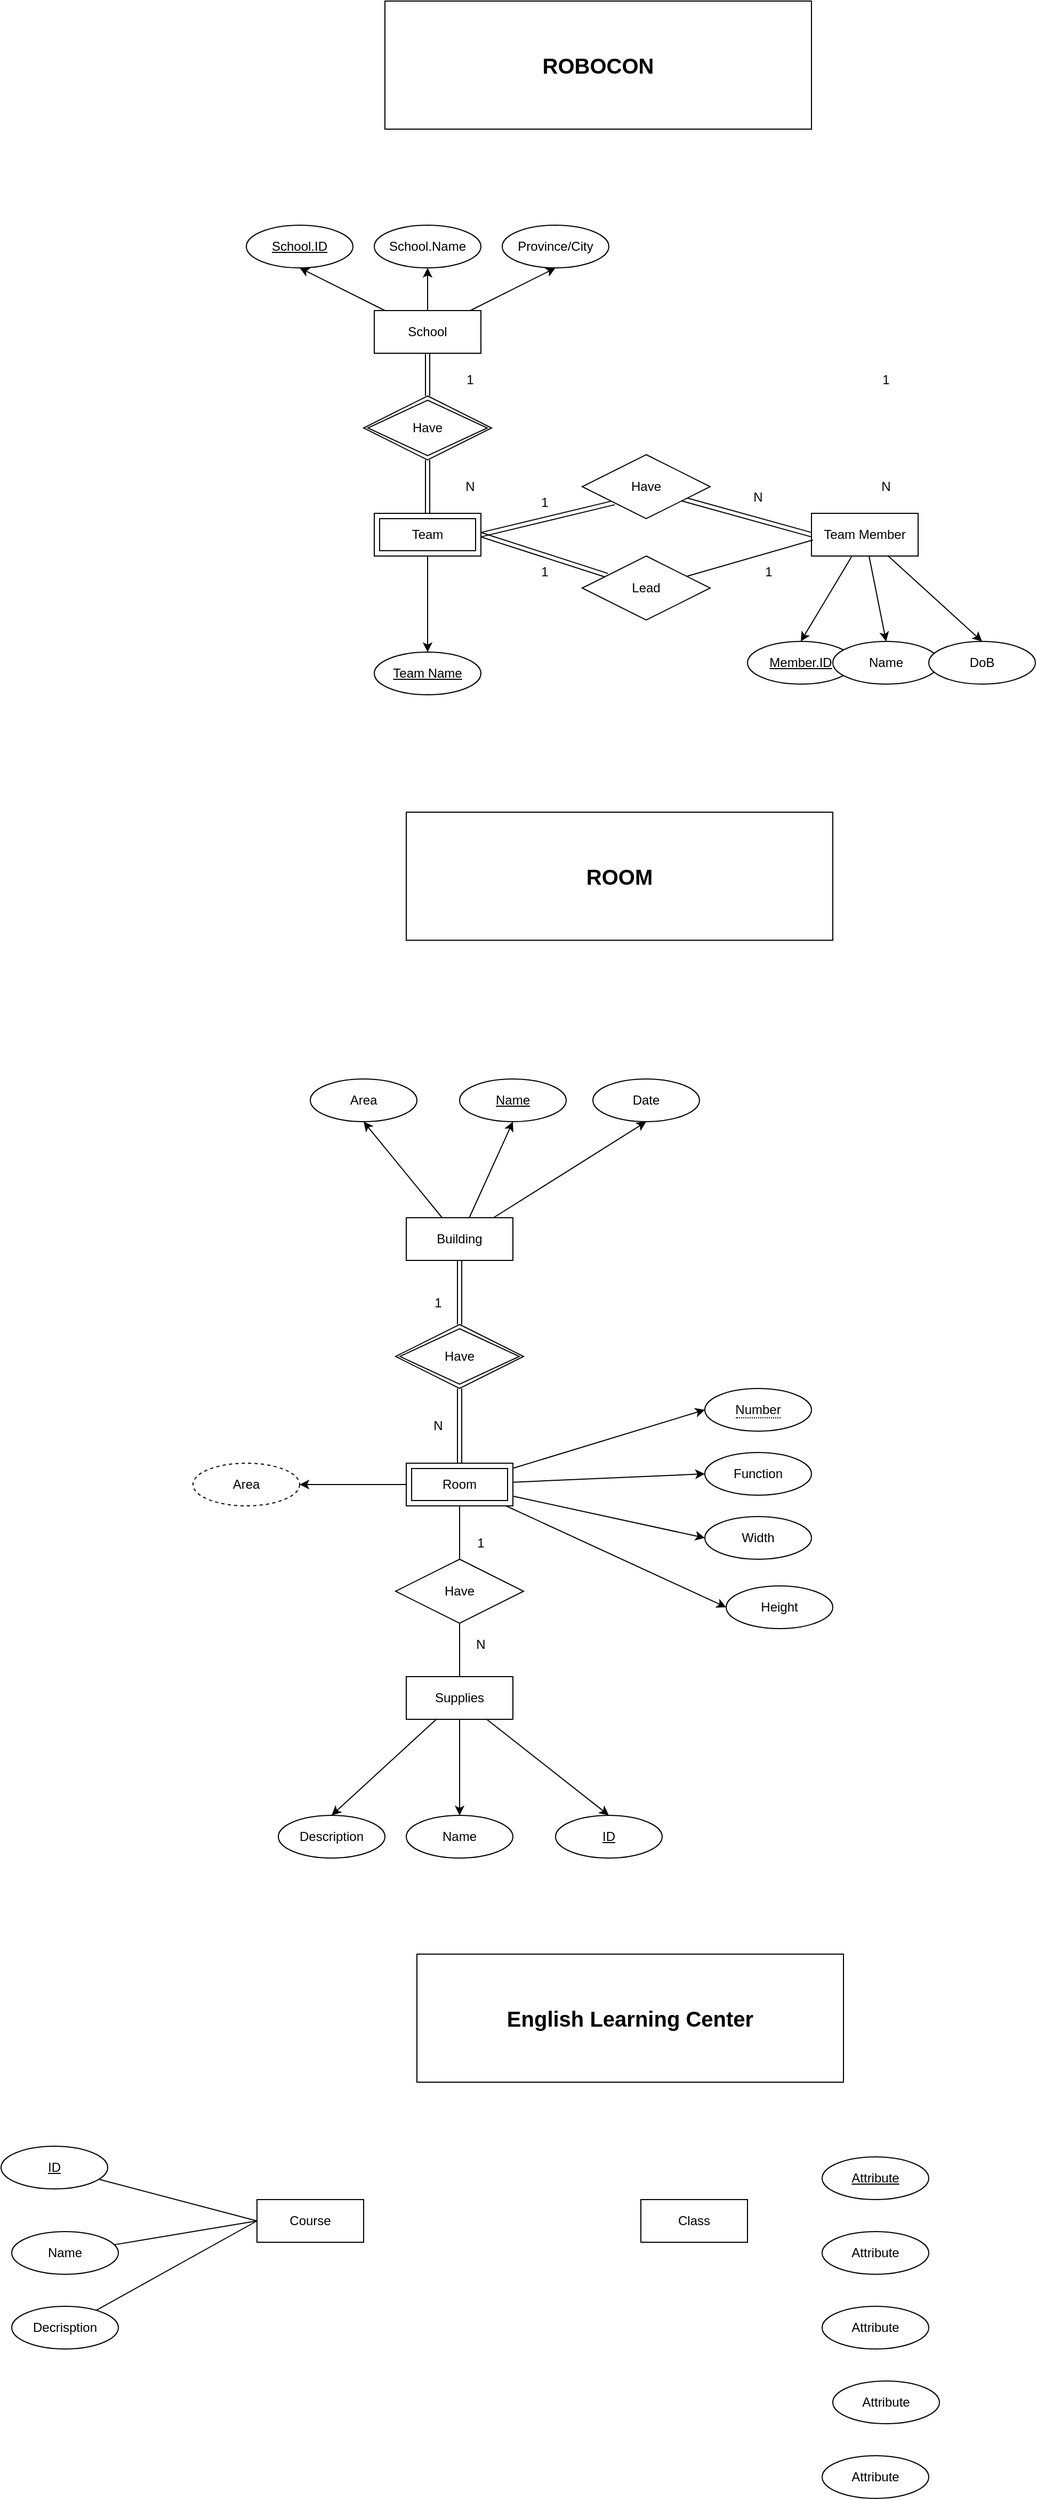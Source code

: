 <mxfile version="21.7.5" type="github">
  <diagram id="R2lEEEUBdFMjLlhIrx00" name="Page-1">
    <mxGraphModel dx="1579" dy="860" grid="1" gridSize="10" guides="1" tooltips="1" connect="1" arrows="1" fold="1" page="1" pageScale="1" pageWidth="850" pageHeight="1100" math="0" shadow="0" extFonts="Permanent Marker^https://fonts.googleapis.com/css?family=Permanent+Marker">
      <root>
        <mxCell id="0" />
        <mxCell id="1" parent="0" />
        <mxCell id="Wuv9j8n0uz5xH8MKSZqj-2" value="&lt;font style=&quot;font-size: 20px;&quot;&gt;&lt;b&gt;ROBOCON&lt;/b&gt;&lt;/font&gt;" style="rounded=0;whiteSpace=wrap;html=1;" vertex="1" parent="1">
          <mxGeometry x="240" y="40" width="400" height="120" as="geometry" />
        </mxCell>
        <mxCell id="Wuv9j8n0uz5xH8MKSZqj-11" style="rounded=0;orthogonalLoop=1;jettySize=auto;html=1;entryX=0.5;entryY=1;entryDx=0;entryDy=0;" edge="1" parent="1" source="Wuv9j8n0uz5xH8MKSZqj-3" target="Wuv9j8n0uz5xH8MKSZqj-8">
          <mxGeometry relative="1" as="geometry" />
        </mxCell>
        <mxCell id="Wuv9j8n0uz5xH8MKSZqj-12" style="rounded=0;orthogonalLoop=1;jettySize=auto;html=1;entryX=0.5;entryY=1;entryDx=0;entryDy=0;" edge="1" parent="1" source="Wuv9j8n0uz5xH8MKSZqj-3" target="Wuv9j8n0uz5xH8MKSZqj-9">
          <mxGeometry relative="1" as="geometry" />
        </mxCell>
        <mxCell id="Wuv9j8n0uz5xH8MKSZqj-13" style="rounded=0;orthogonalLoop=1;jettySize=auto;html=1;entryX=0.5;entryY=1;entryDx=0;entryDy=0;" edge="1" parent="1" source="Wuv9j8n0uz5xH8MKSZqj-3" target="Wuv9j8n0uz5xH8MKSZqj-10">
          <mxGeometry relative="1" as="geometry" />
        </mxCell>
        <mxCell id="Wuv9j8n0uz5xH8MKSZqj-3" value="School" style="whiteSpace=wrap;html=1;align=center;" vertex="1" parent="1">
          <mxGeometry x="230" y="330" width="100" height="40" as="geometry" />
        </mxCell>
        <mxCell id="Wuv9j8n0uz5xH8MKSZqj-20" style="rounded=0;orthogonalLoop=1;jettySize=auto;html=1;entryX=0.5;entryY=0;entryDx=0;entryDy=0;" edge="1" parent="1" target="Wuv9j8n0uz5xH8MKSZqj-15">
          <mxGeometry relative="1" as="geometry">
            <mxPoint x="280" y="560" as="sourcePoint" />
          </mxGeometry>
        </mxCell>
        <mxCell id="Wuv9j8n0uz5xH8MKSZqj-21" style="rounded=0;orthogonalLoop=1;jettySize=auto;html=1;entryX=0.5;entryY=0;entryDx=0;entryDy=0;" edge="1" parent="1" source="Wuv9j8n0uz5xH8MKSZqj-5" target="Wuv9j8n0uz5xH8MKSZqj-16">
          <mxGeometry relative="1" as="geometry" />
        </mxCell>
        <mxCell id="Wuv9j8n0uz5xH8MKSZqj-22" style="rounded=0;orthogonalLoop=1;jettySize=auto;html=1;entryX=0.5;entryY=0;entryDx=0;entryDy=0;" edge="1" parent="1" source="Wuv9j8n0uz5xH8MKSZqj-5" target="Wuv9j8n0uz5xH8MKSZqj-17">
          <mxGeometry relative="1" as="geometry" />
        </mxCell>
        <mxCell id="Wuv9j8n0uz5xH8MKSZqj-23" style="rounded=0;orthogonalLoop=1;jettySize=auto;html=1;entryX=0.5;entryY=0;entryDx=0;entryDy=0;" edge="1" parent="1" source="Wuv9j8n0uz5xH8MKSZqj-5" target="Wuv9j8n0uz5xH8MKSZqj-18">
          <mxGeometry relative="1" as="geometry" />
        </mxCell>
        <mxCell id="Wuv9j8n0uz5xH8MKSZqj-5" value="Team Member" style="whiteSpace=wrap;html=1;align=center;" vertex="1" parent="1">
          <mxGeometry x="640" y="520" width="100" height="40" as="geometry" />
        </mxCell>
        <mxCell id="Wuv9j8n0uz5xH8MKSZqj-8" value="&lt;u&gt;School.ID&lt;/u&gt;" style="ellipse;whiteSpace=wrap;html=1;align=center;" vertex="1" parent="1">
          <mxGeometry x="110" y="250" width="100" height="40" as="geometry" />
        </mxCell>
        <mxCell id="Wuv9j8n0uz5xH8MKSZqj-9" value="School.Name" style="ellipse;whiteSpace=wrap;html=1;align=center;" vertex="1" parent="1">
          <mxGeometry x="230" y="250" width="100" height="40" as="geometry" />
        </mxCell>
        <mxCell id="Wuv9j8n0uz5xH8MKSZqj-10" value="Province/City" style="ellipse;whiteSpace=wrap;html=1;align=center;" vertex="1" parent="1">
          <mxGeometry x="350" y="250" width="100" height="40" as="geometry" />
        </mxCell>
        <mxCell id="Wuv9j8n0uz5xH8MKSZqj-15" value="Team Name" style="ellipse;whiteSpace=wrap;html=1;align=center;fontStyle=4;" vertex="1" parent="1">
          <mxGeometry x="230" y="650" width="100" height="40" as="geometry" />
        </mxCell>
        <mxCell id="Wuv9j8n0uz5xH8MKSZqj-16" value="Member.ID" style="ellipse;whiteSpace=wrap;html=1;align=center;fontStyle=4;" vertex="1" parent="1">
          <mxGeometry x="580" y="640" width="100" height="40" as="geometry" />
        </mxCell>
        <mxCell id="Wuv9j8n0uz5xH8MKSZqj-17" value="Name" style="ellipse;whiteSpace=wrap;html=1;align=center;" vertex="1" parent="1">
          <mxGeometry x="660" y="640" width="100" height="40" as="geometry" />
        </mxCell>
        <mxCell id="Wuv9j8n0uz5xH8MKSZqj-18" value="DoB" style="ellipse;whiteSpace=wrap;html=1;align=center;" vertex="1" parent="1">
          <mxGeometry x="750" y="640" width="100" height="40" as="geometry" />
        </mxCell>
        <mxCell id="Wuv9j8n0uz5xH8MKSZqj-26" style="rounded=0;orthogonalLoop=1;jettySize=auto;html=1;entryX=0.5;entryY=1;entryDx=0;entryDy=0;shape=link;" edge="1" parent="1" target="Wuv9j8n0uz5xH8MKSZqj-3">
          <mxGeometry relative="1" as="geometry">
            <mxPoint x="280" y="410" as="sourcePoint" />
          </mxGeometry>
        </mxCell>
        <mxCell id="Wuv9j8n0uz5xH8MKSZqj-27" style="rounded=0;orthogonalLoop=1;jettySize=auto;html=1;entryX=0.5;entryY=0;entryDx=0;entryDy=0;shape=link;" edge="1" parent="1">
          <mxGeometry relative="1" as="geometry">
            <mxPoint x="280" y="470" as="sourcePoint" />
            <mxPoint x="280" y="520" as="targetPoint" />
          </mxGeometry>
        </mxCell>
        <mxCell id="Wuv9j8n0uz5xH8MKSZqj-30" value="1" style="text;html=1;strokeColor=none;fillColor=none;align=center;verticalAlign=middle;whiteSpace=wrap;rounded=0;" vertex="1" parent="1">
          <mxGeometry x="290" y="380" width="60" height="30" as="geometry" />
        </mxCell>
        <mxCell id="Wuv9j8n0uz5xH8MKSZqj-31" value="N" style="text;html=1;strokeColor=none;fillColor=none;align=center;verticalAlign=middle;whiteSpace=wrap;rounded=0;" vertex="1" parent="1">
          <mxGeometry x="290" y="480" width="60" height="30" as="geometry" />
        </mxCell>
        <mxCell id="Wuv9j8n0uz5xH8MKSZqj-33" style="rounded=0;orthogonalLoop=1;jettySize=auto;html=1;entryX=1;entryY=0.5;entryDx=0;entryDy=0;shape=link;exitX=0;exitY=1;exitDx=0;exitDy=0;" edge="1" parent="1" source="Wuv9j8n0uz5xH8MKSZqj-32">
          <mxGeometry relative="1" as="geometry">
            <mxPoint x="330" y="540" as="targetPoint" />
          </mxGeometry>
        </mxCell>
        <mxCell id="Wuv9j8n0uz5xH8MKSZqj-34" style="rounded=0;orthogonalLoop=1;jettySize=auto;html=1;entryX=0;entryY=0.5;entryDx=0;entryDy=0;endArrow=none;endFill=0;shape=link;exitX=0.778;exitY=0.689;exitDx=0;exitDy=0;exitPerimeter=0;" edge="1" parent="1" source="Wuv9j8n0uz5xH8MKSZqj-32" target="Wuv9j8n0uz5xH8MKSZqj-5">
          <mxGeometry relative="1" as="geometry" />
        </mxCell>
        <mxCell id="Wuv9j8n0uz5xH8MKSZqj-32" value="Have" style="shape=rhombus;perimeter=rhombusPerimeter;whiteSpace=wrap;html=1;align=center;" vertex="1" parent="1">
          <mxGeometry x="425" y="465" width="120" height="60" as="geometry" />
        </mxCell>
        <mxCell id="Wuv9j8n0uz5xH8MKSZqj-35" value="1" style="text;html=1;strokeColor=none;fillColor=none;align=center;verticalAlign=middle;whiteSpace=wrap;rounded=0;" vertex="1" parent="1">
          <mxGeometry x="360" y="495" width="60" height="30" as="geometry" />
        </mxCell>
        <mxCell id="Wuv9j8n0uz5xH8MKSZqj-36" value="N" style="text;html=1;strokeColor=none;fillColor=none;align=center;verticalAlign=middle;whiteSpace=wrap;rounded=0;" vertex="1" parent="1">
          <mxGeometry x="560" y="490" width="60" height="30" as="geometry" />
        </mxCell>
        <mxCell id="Wuv9j8n0uz5xH8MKSZqj-40" style="rounded=0;orthogonalLoop=1;jettySize=auto;html=1;endArrow=none;endFill=0;shape=link;entryX=1;entryY=0.5;entryDx=0;entryDy=0;" edge="1" parent="1" source="Wuv9j8n0uz5xH8MKSZqj-37" target="Wuv9j8n0uz5xH8MKSZqj-52">
          <mxGeometry relative="1" as="geometry">
            <mxPoint x="400" y="550" as="targetPoint" />
          </mxGeometry>
        </mxCell>
        <mxCell id="Wuv9j8n0uz5xH8MKSZqj-41" style="rounded=0;orthogonalLoop=1;jettySize=auto;html=1;entryX=0.013;entryY=0.625;entryDx=0;entryDy=0;endArrow=none;endFill=0;entryPerimeter=0;" edge="1" parent="1" source="Wuv9j8n0uz5xH8MKSZqj-37" target="Wuv9j8n0uz5xH8MKSZqj-5">
          <mxGeometry relative="1" as="geometry" />
        </mxCell>
        <mxCell id="Wuv9j8n0uz5xH8MKSZqj-37" value="Lead" style="shape=rhombus;perimeter=rhombusPerimeter;whiteSpace=wrap;html=1;align=center;" vertex="1" parent="1">
          <mxGeometry x="425" y="560" width="120" height="60" as="geometry" />
        </mxCell>
        <mxCell id="Wuv9j8n0uz5xH8MKSZqj-44" value="1" style="text;html=1;strokeColor=none;fillColor=none;align=center;verticalAlign=middle;whiteSpace=wrap;rounded=0;" vertex="1" parent="1">
          <mxGeometry x="680" y="380" width="60" height="30" as="geometry" />
        </mxCell>
        <mxCell id="Wuv9j8n0uz5xH8MKSZqj-45" value="N" style="text;html=1;strokeColor=none;fillColor=none;align=center;verticalAlign=middle;whiteSpace=wrap;rounded=0;" vertex="1" parent="1">
          <mxGeometry x="680" y="480" width="60" height="30" as="geometry" />
        </mxCell>
        <mxCell id="Wuv9j8n0uz5xH8MKSZqj-46" value="&lt;font style=&quot;font-size: 20px;&quot;&gt;&lt;b&gt;ROOM&lt;/b&gt;&lt;/font&gt;" style="rounded=0;whiteSpace=wrap;html=1;" vertex="1" parent="1">
          <mxGeometry x="260" y="800" width="400" height="120" as="geometry" />
        </mxCell>
        <mxCell id="Wuv9j8n0uz5xH8MKSZqj-74" style="rounded=0;orthogonalLoop=1;jettySize=auto;html=1;entryX=0.5;entryY=0;entryDx=0;entryDy=0;" edge="1" parent="1" source="Wuv9j8n0uz5xH8MKSZqj-51" target="Wuv9j8n0uz5xH8MKSZqj-71">
          <mxGeometry relative="1" as="geometry" />
        </mxCell>
        <mxCell id="Wuv9j8n0uz5xH8MKSZqj-75" style="rounded=0;orthogonalLoop=1;jettySize=auto;html=1;entryX=0.5;entryY=0;entryDx=0;entryDy=0;" edge="1" parent="1" source="Wuv9j8n0uz5xH8MKSZqj-51" target="Wuv9j8n0uz5xH8MKSZqj-72">
          <mxGeometry relative="1" as="geometry" />
        </mxCell>
        <mxCell id="Wuv9j8n0uz5xH8MKSZqj-76" style="rounded=0;orthogonalLoop=1;jettySize=auto;html=1;entryX=0.5;entryY=0;entryDx=0;entryDy=0;" edge="1" parent="1" source="Wuv9j8n0uz5xH8MKSZqj-51" target="Wuv9j8n0uz5xH8MKSZqj-73">
          <mxGeometry relative="1" as="geometry" />
        </mxCell>
        <mxCell id="Wuv9j8n0uz5xH8MKSZqj-51" value="Supplies" style="whiteSpace=wrap;html=1;align=center;" vertex="1" parent="1">
          <mxGeometry x="260" y="1610" width="100" height="40" as="geometry" />
        </mxCell>
        <mxCell id="Wuv9j8n0uz5xH8MKSZqj-52" value="Team" style="shape=ext;margin=3;double=1;whiteSpace=wrap;html=1;align=center;" vertex="1" parent="1">
          <mxGeometry x="230" y="520" width="100" height="40" as="geometry" />
        </mxCell>
        <mxCell id="Wuv9j8n0uz5xH8MKSZqj-53" value="1" style="text;html=1;strokeColor=none;fillColor=none;align=center;verticalAlign=middle;whiteSpace=wrap;rounded=0;" vertex="1" parent="1">
          <mxGeometry x="360" y="560" width="60" height="30" as="geometry" />
        </mxCell>
        <mxCell id="Wuv9j8n0uz5xH8MKSZqj-54" value="1" style="text;html=1;strokeColor=none;fillColor=none;align=center;verticalAlign=middle;whiteSpace=wrap;rounded=0;" vertex="1" parent="1">
          <mxGeometry x="570" y="560" width="60" height="30" as="geometry" />
        </mxCell>
        <mxCell id="Wuv9j8n0uz5xH8MKSZqj-55" value="Have" style="shape=rhombus;double=1;perimeter=rhombusPerimeter;whiteSpace=wrap;html=1;align=center;" vertex="1" parent="1">
          <mxGeometry x="220" y="410" width="120" height="60" as="geometry" />
        </mxCell>
        <mxCell id="Wuv9j8n0uz5xH8MKSZqj-60" style="rounded=0;orthogonalLoop=1;jettySize=auto;html=1;entryX=0.5;entryY=1;entryDx=0;entryDy=0;" edge="1" parent="1" source="Wuv9j8n0uz5xH8MKSZqj-57" target="Wuv9j8n0uz5xH8MKSZqj-62">
          <mxGeometry relative="1" as="geometry">
            <mxPoint x="440" y="1260" as="targetPoint" />
          </mxGeometry>
        </mxCell>
        <mxCell id="Wuv9j8n0uz5xH8MKSZqj-80" style="rounded=0;orthogonalLoop=1;jettySize=auto;html=1;entryX=0.5;entryY=1;entryDx=0;entryDy=0;" edge="1" parent="1" source="Wuv9j8n0uz5xH8MKSZqj-57" target="Wuv9j8n0uz5xH8MKSZqj-79">
          <mxGeometry relative="1" as="geometry" />
        </mxCell>
        <mxCell id="Wuv9j8n0uz5xH8MKSZqj-81" style="rounded=0;orthogonalLoop=1;jettySize=auto;html=1;entryX=0.5;entryY=1;entryDx=0;entryDy=0;" edge="1" parent="1" source="Wuv9j8n0uz5xH8MKSZqj-57" target="Wuv9j8n0uz5xH8MKSZqj-78">
          <mxGeometry relative="1" as="geometry" />
        </mxCell>
        <mxCell id="Wuv9j8n0uz5xH8MKSZqj-84" style="rounded=0;orthogonalLoop=1;jettySize=auto;html=1;shape=link;" edge="1" parent="1" source="Wuv9j8n0uz5xH8MKSZqj-57" target="Wuv9j8n0uz5xH8MKSZqj-83">
          <mxGeometry relative="1" as="geometry" />
        </mxCell>
        <mxCell id="Wuv9j8n0uz5xH8MKSZqj-57" value="Building" style="whiteSpace=wrap;html=1;align=center;" vertex="1" parent="1">
          <mxGeometry x="260" y="1180" width="100" height="40" as="geometry" />
        </mxCell>
        <mxCell id="Wuv9j8n0uz5xH8MKSZqj-67" style="rounded=0;orthogonalLoop=1;jettySize=auto;html=1;entryX=0;entryY=0.5;entryDx=0;entryDy=0;" edge="1" parent="1" source="Wuv9j8n0uz5xH8MKSZqj-59" target="Wuv9j8n0uz5xH8MKSZqj-88">
          <mxGeometry relative="1" as="geometry">
            <mxPoint x="530" y="1330" as="targetPoint" />
          </mxGeometry>
        </mxCell>
        <mxCell id="Wuv9j8n0uz5xH8MKSZqj-68" style="rounded=0;orthogonalLoop=1;jettySize=auto;html=1;entryX=0;entryY=0.5;entryDx=0;entryDy=0;" edge="1" parent="1" source="Wuv9j8n0uz5xH8MKSZqj-59" target="Wuv9j8n0uz5xH8MKSZqj-64">
          <mxGeometry relative="1" as="geometry" />
        </mxCell>
        <mxCell id="Wuv9j8n0uz5xH8MKSZqj-69" style="rounded=0;orthogonalLoop=1;jettySize=auto;html=1;entryX=0;entryY=0.5;entryDx=0;entryDy=0;" edge="1" parent="1" source="Wuv9j8n0uz5xH8MKSZqj-59" target="Wuv9j8n0uz5xH8MKSZqj-65">
          <mxGeometry relative="1" as="geometry" />
        </mxCell>
        <mxCell id="Wuv9j8n0uz5xH8MKSZqj-70" style="rounded=0;orthogonalLoop=1;jettySize=auto;html=1;entryX=0;entryY=0.5;entryDx=0;entryDy=0;" edge="1" parent="1" source="Wuv9j8n0uz5xH8MKSZqj-59" target="Wuv9j8n0uz5xH8MKSZqj-66">
          <mxGeometry relative="1" as="geometry" />
        </mxCell>
        <mxCell id="Wuv9j8n0uz5xH8MKSZqj-85" style="rounded=0;orthogonalLoop=1;jettySize=auto;html=1;entryX=0.5;entryY=1;entryDx=0;entryDy=0;shape=link;" edge="1" parent="1" source="Wuv9j8n0uz5xH8MKSZqj-59" target="Wuv9j8n0uz5xH8MKSZqj-83">
          <mxGeometry relative="1" as="geometry" />
        </mxCell>
        <mxCell id="Wuv9j8n0uz5xH8MKSZqj-90" style="rounded=0;orthogonalLoop=1;jettySize=auto;html=1;entryX=0.5;entryY=0;entryDx=0;entryDy=0;endArrow=none;endFill=0;" edge="1" parent="1" source="Wuv9j8n0uz5xH8MKSZqj-59" target="Wuv9j8n0uz5xH8MKSZqj-89">
          <mxGeometry relative="1" as="geometry" />
        </mxCell>
        <mxCell id="Wuv9j8n0uz5xH8MKSZqj-94" style="edgeStyle=orthogonalEdgeStyle;rounded=0;orthogonalLoop=1;jettySize=auto;html=1;" edge="1" parent="1" source="Wuv9j8n0uz5xH8MKSZqj-59">
          <mxGeometry relative="1" as="geometry">
            <mxPoint x="160" y="1430" as="targetPoint" />
          </mxGeometry>
        </mxCell>
        <mxCell id="Wuv9j8n0uz5xH8MKSZqj-59" value="Room" style="shape=ext;margin=3;double=1;whiteSpace=wrap;html=1;align=center;" vertex="1" parent="1">
          <mxGeometry x="260" y="1410" width="100" height="40" as="geometry" />
        </mxCell>
        <mxCell id="Wuv9j8n0uz5xH8MKSZqj-62" value="Name" style="ellipse;whiteSpace=wrap;html=1;align=center;fontStyle=4;" vertex="1" parent="1">
          <mxGeometry x="310" y="1050" width="100" height="40" as="geometry" />
        </mxCell>
        <mxCell id="Wuv9j8n0uz5xH8MKSZqj-64" value="Function" style="ellipse;whiteSpace=wrap;html=1;align=center;" vertex="1" parent="1">
          <mxGeometry x="540" y="1400" width="100" height="40" as="geometry" />
        </mxCell>
        <mxCell id="Wuv9j8n0uz5xH8MKSZqj-65" value="Width" style="ellipse;whiteSpace=wrap;html=1;align=center;" vertex="1" parent="1">
          <mxGeometry x="540" y="1460" width="100" height="40" as="geometry" />
        </mxCell>
        <mxCell id="Wuv9j8n0uz5xH8MKSZqj-66" value="Height" style="ellipse;whiteSpace=wrap;html=1;align=center;" vertex="1" parent="1">
          <mxGeometry x="560" y="1525" width="100" height="40" as="geometry" />
        </mxCell>
        <mxCell id="Wuv9j8n0uz5xH8MKSZqj-71" value="&lt;u&gt;ID&lt;/u&gt;" style="ellipse;whiteSpace=wrap;html=1;align=center;" vertex="1" parent="1">
          <mxGeometry x="400" y="1740" width="100" height="40" as="geometry" />
        </mxCell>
        <mxCell id="Wuv9j8n0uz5xH8MKSZqj-72" value="Name" style="ellipse;whiteSpace=wrap;html=1;align=center;" vertex="1" parent="1">
          <mxGeometry x="260" y="1740" width="100" height="40" as="geometry" />
        </mxCell>
        <mxCell id="Wuv9j8n0uz5xH8MKSZqj-73" value="Description" style="ellipse;whiteSpace=wrap;html=1;align=center;" vertex="1" parent="1">
          <mxGeometry x="140" y="1740" width="100" height="40" as="geometry" />
        </mxCell>
        <mxCell id="Wuv9j8n0uz5xH8MKSZqj-78" value="Date" style="ellipse;whiteSpace=wrap;html=1;align=center;" vertex="1" parent="1">
          <mxGeometry x="435" y="1050" width="100" height="40" as="geometry" />
        </mxCell>
        <mxCell id="Wuv9j8n0uz5xH8MKSZqj-79" value="Area" style="ellipse;whiteSpace=wrap;html=1;align=center;" vertex="1" parent="1">
          <mxGeometry x="170" y="1050" width="100" height="40" as="geometry" />
        </mxCell>
        <mxCell id="Wuv9j8n0uz5xH8MKSZqj-83" value="Have" style="shape=rhombus;double=1;perimeter=rhombusPerimeter;whiteSpace=wrap;html=1;align=center;" vertex="1" parent="1">
          <mxGeometry x="250" y="1280" width="120" height="60" as="geometry" />
        </mxCell>
        <mxCell id="Wuv9j8n0uz5xH8MKSZqj-86" value="1" style="text;html=1;strokeColor=none;fillColor=none;align=center;verticalAlign=middle;whiteSpace=wrap;rounded=0;" vertex="1" parent="1">
          <mxGeometry x="260" y="1245" width="60" height="30" as="geometry" />
        </mxCell>
        <mxCell id="Wuv9j8n0uz5xH8MKSZqj-87" value="N" style="text;html=1;strokeColor=none;fillColor=none;align=center;verticalAlign=middle;whiteSpace=wrap;rounded=0;" vertex="1" parent="1">
          <mxGeometry x="260" y="1360" width="60" height="30" as="geometry" />
        </mxCell>
        <mxCell id="Wuv9j8n0uz5xH8MKSZqj-88" value="&lt;span style=&quot;border-bottom: 1px dotted&quot;&gt;Number&lt;/span&gt;" style="ellipse;whiteSpace=wrap;html=1;align=center;" vertex="1" parent="1">
          <mxGeometry x="540" y="1340" width="100" height="40" as="geometry" />
        </mxCell>
        <mxCell id="Wuv9j8n0uz5xH8MKSZqj-91" style="rounded=0;orthogonalLoop=1;jettySize=auto;html=1;entryX=0.5;entryY=0;entryDx=0;entryDy=0;endArrow=none;endFill=0;" edge="1" parent="1" source="Wuv9j8n0uz5xH8MKSZqj-89" target="Wuv9j8n0uz5xH8MKSZqj-51">
          <mxGeometry relative="1" as="geometry" />
        </mxCell>
        <mxCell id="Wuv9j8n0uz5xH8MKSZqj-89" value="Have" style="shape=rhombus;perimeter=rhombusPerimeter;whiteSpace=wrap;html=1;align=center;" vertex="1" parent="1">
          <mxGeometry x="250" y="1500" width="120" height="60" as="geometry" />
        </mxCell>
        <mxCell id="Wuv9j8n0uz5xH8MKSZqj-92" value="1" style="text;html=1;strokeColor=none;fillColor=none;align=center;verticalAlign=middle;whiteSpace=wrap;rounded=0;" vertex="1" parent="1">
          <mxGeometry x="300" y="1470" width="60" height="30" as="geometry" />
        </mxCell>
        <mxCell id="Wuv9j8n0uz5xH8MKSZqj-93" value="N" style="text;html=1;strokeColor=none;fillColor=none;align=center;verticalAlign=middle;whiteSpace=wrap;rounded=0;" vertex="1" parent="1">
          <mxGeometry x="300" y="1565" width="60" height="30" as="geometry" />
        </mxCell>
        <mxCell id="Wuv9j8n0uz5xH8MKSZqj-95" value="Area" style="ellipse;whiteSpace=wrap;html=1;align=center;dashed=1;" vertex="1" parent="1">
          <mxGeometry x="60" y="1410" width="100" height="40" as="geometry" />
        </mxCell>
        <mxCell id="Wuv9j8n0uz5xH8MKSZqj-96" value="&lt;font style=&quot;font-size: 20px;&quot;&gt;&lt;b&gt;English Learning Center&lt;/b&gt;&lt;/font&gt;" style="rounded=0;whiteSpace=wrap;html=1;" vertex="1" parent="1">
          <mxGeometry x="270" y="1870" width="400" height="120" as="geometry" />
        </mxCell>
        <mxCell id="Wuv9j8n0uz5xH8MKSZqj-106" style="rounded=0;orthogonalLoop=1;jettySize=auto;html=1;entryX=0;entryY=0.5;entryDx=0;entryDy=0;endArrow=none;endFill=0;" edge="1" parent="1" source="Wuv9j8n0uz5xH8MKSZqj-99" target="Wuv9j8n0uz5xH8MKSZqj-101">
          <mxGeometry relative="1" as="geometry" />
        </mxCell>
        <mxCell id="Wuv9j8n0uz5xH8MKSZqj-99" value="Name" style="ellipse;whiteSpace=wrap;html=1;align=center;" vertex="1" parent="1">
          <mxGeometry x="-110" y="2130" width="100" height="40" as="geometry" />
        </mxCell>
        <mxCell id="Wuv9j8n0uz5xH8MKSZqj-107" style="rounded=0;orthogonalLoop=1;jettySize=auto;html=1;entryX=0;entryY=0.5;entryDx=0;entryDy=0;endArrow=none;endFill=0;" edge="1" parent="1" source="Wuv9j8n0uz5xH8MKSZqj-100" target="Wuv9j8n0uz5xH8MKSZqj-101">
          <mxGeometry relative="1" as="geometry" />
        </mxCell>
        <mxCell id="Wuv9j8n0uz5xH8MKSZqj-100" value="Decrisption" style="ellipse;whiteSpace=wrap;html=1;align=center;" vertex="1" parent="1">
          <mxGeometry x="-110" y="2200" width="100" height="40" as="geometry" />
        </mxCell>
        <mxCell id="Wuv9j8n0uz5xH8MKSZqj-101" value="Course" style="whiteSpace=wrap;html=1;align=center;" vertex="1" parent="1">
          <mxGeometry x="120" y="2100" width="100" height="40" as="geometry" />
        </mxCell>
        <mxCell id="Wuv9j8n0uz5xH8MKSZqj-105" style="rounded=0;orthogonalLoop=1;jettySize=auto;html=1;entryX=0;entryY=0.5;entryDx=0;entryDy=0;endArrow=none;endFill=0;" edge="1" parent="1" source="Wuv9j8n0uz5xH8MKSZqj-103" target="Wuv9j8n0uz5xH8MKSZqj-101">
          <mxGeometry relative="1" as="geometry" />
        </mxCell>
        <mxCell id="Wuv9j8n0uz5xH8MKSZqj-103" value="ID" style="ellipse;whiteSpace=wrap;html=1;align=center;fontStyle=4;" vertex="1" parent="1">
          <mxGeometry x="-120" y="2050" width="100" height="40" as="geometry" />
        </mxCell>
        <mxCell id="Wuv9j8n0uz5xH8MKSZqj-108" value="Class" style="whiteSpace=wrap;html=1;align=center;" vertex="1" parent="1">
          <mxGeometry x="480" y="2100" width="100" height="40" as="geometry" />
        </mxCell>
        <mxCell id="Wuv9j8n0uz5xH8MKSZqj-112" value="Attribute" style="ellipse;whiteSpace=wrap;html=1;align=center;" vertex="1" parent="1">
          <mxGeometry x="650" y="2130" width="100" height="40" as="geometry" />
        </mxCell>
        <mxCell id="Wuv9j8n0uz5xH8MKSZqj-113" value="Attribute" style="ellipse;whiteSpace=wrap;html=1;align=center;fontStyle=4;" vertex="1" parent="1">
          <mxGeometry x="650" y="2060" width="100" height="40" as="geometry" />
        </mxCell>
        <mxCell id="Wuv9j8n0uz5xH8MKSZqj-114" value="Attribute" style="ellipse;whiteSpace=wrap;html=1;align=center;" vertex="1" parent="1">
          <mxGeometry x="650" y="2200" width="100" height="40" as="geometry" />
        </mxCell>
        <mxCell id="Wuv9j8n0uz5xH8MKSZqj-115" value="Attribute" style="ellipse;whiteSpace=wrap;html=1;align=center;" vertex="1" parent="1">
          <mxGeometry x="660" y="2270" width="100" height="40" as="geometry" />
        </mxCell>
        <mxCell id="Wuv9j8n0uz5xH8MKSZqj-116" value="Attribute" style="ellipse;whiteSpace=wrap;html=1;align=center;" vertex="1" parent="1">
          <mxGeometry x="650" y="2340" width="100" height="40" as="geometry" />
        </mxCell>
      </root>
    </mxGraphModel>
  </diagram>
</mxfile>
